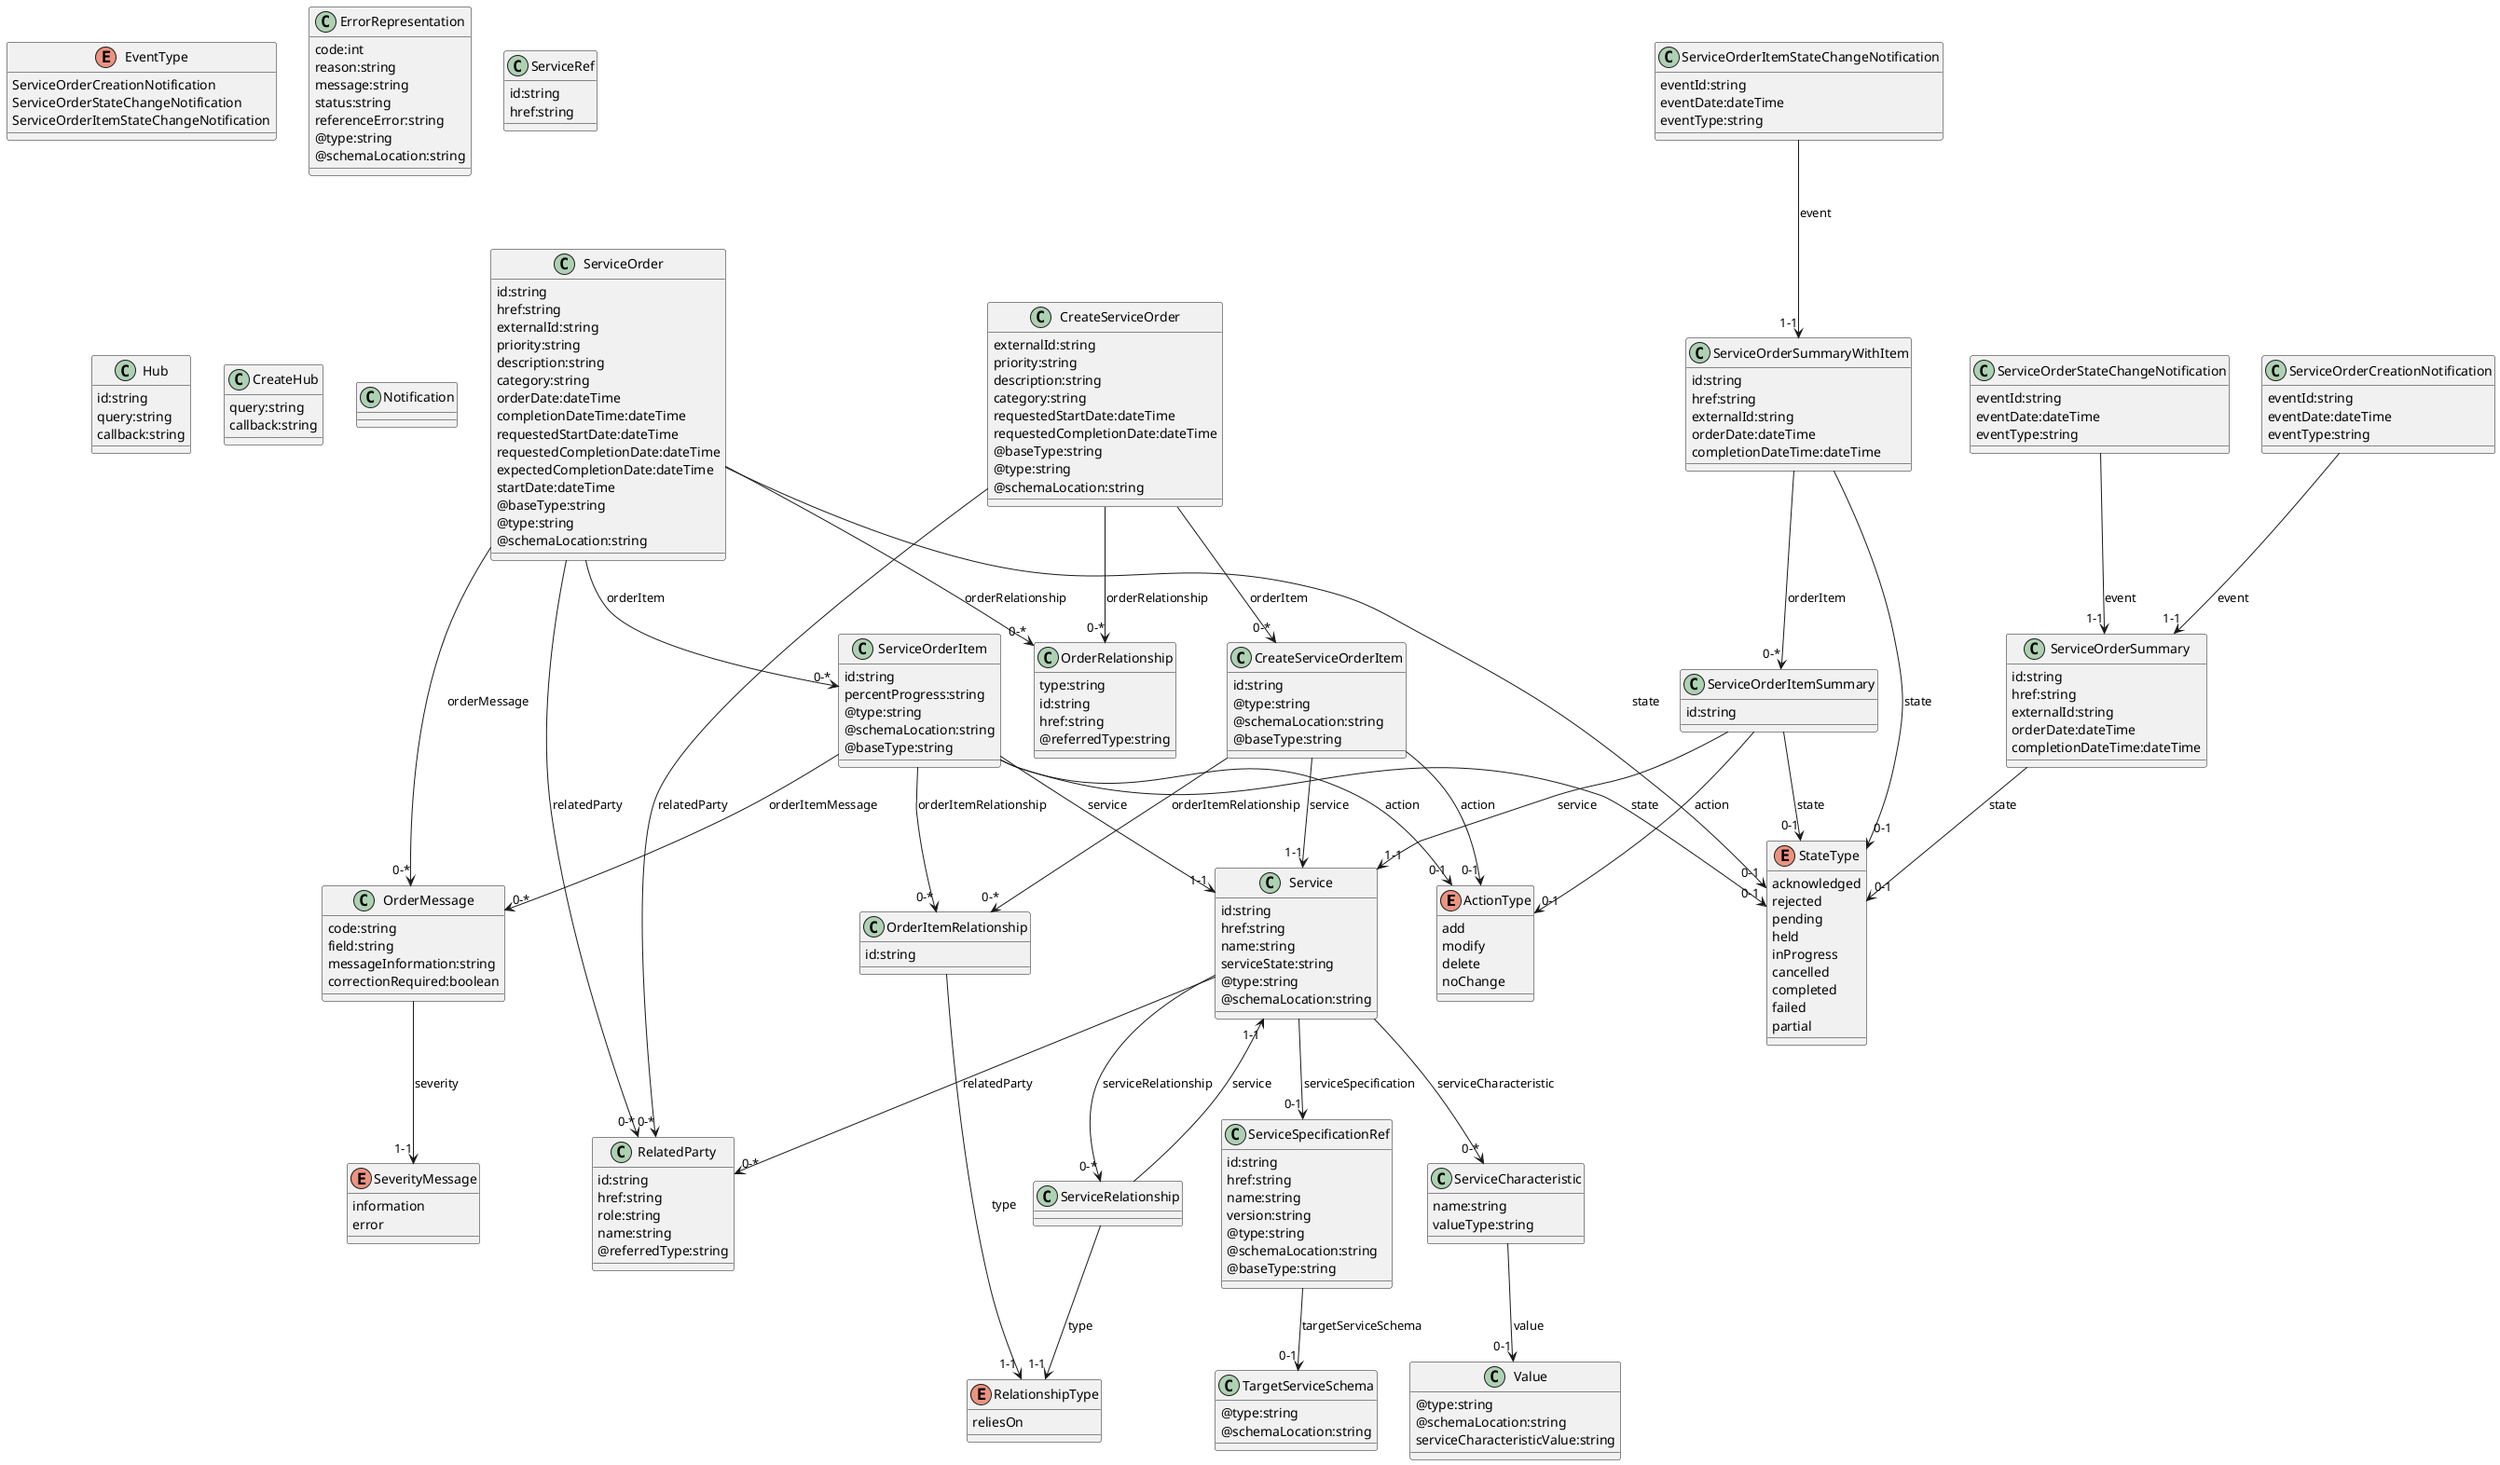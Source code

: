 @startuml

enum ActionType {
   add
   modify
   delete
   noChange
}
enum StateType {
   acknowledged
   rejected
   pending
   held
   inProgress
   cancelled
   completed
   failed
   partial
}
enum RelationshipType {
   reliesOn
}
enum EventType {
   ServiceOrderCreationNotification
   ServiceOrderStateChangeNotification
   ServiceOrderItemStateChangeNotification
}
enum SeverityMessage {
   information
   error
}

class ErrorRepresentation {
   code:int
   reason:string
   message:string
   status:string
   referenceError:string
   @type:string
   @schemaLocation:string
}

class ServiceRelationship
   ServiceRelationship --> "1-1" RelationshipType : type
   ServiceRelationship --> "1-1" Service : service

class ServiceRef {
   id:string
   href:string
}

class ServiceCharacteristic {
   name:string
   valueType:string
}
   ServiceCharacteristic --> "0-1" Value : value

class RelatedParty {
   id:string
   href:string
   role:string
   name:string
   @referredType:string
}

class ServiceSpecificationRef {
   id:string
   href:string
   name:string
   version:string
   @type:string
   @schemaLocation:string
   @baseType:string
}
   ServiceSpecificationRef --> "0-1" TargetServiceSchema : targetServiceSchema

class Service {
   id:string
   href:string
   name:string
   serviceState:string
   @type:string
   @schemaLocation:string
}
   Service --> "0-*" ServiceCharacteristic : serviceCharacteristic
   Service --> "0-*" ServiceRelationship : serviceRelationship
   Service --> "0-*" RelatedParty : relatedParty
   Service --> "0-1" ServiceSpecificationRef : serviceSpecification

class OrderItemRelationship {
   id:string
}
   OrderItemRelationship --> "1-1" RelationshipType : type

class ServiceOrderItem {
   id:string
   percentProgress:string
   @type:string
   @schemaLocation:string
   @baseType:string
}
   ServiceOrderItem --> "0-1" ActionType : action
   ServiceOrderItem --> "0-1" StateType : state
   ServiceOrderItem --> "0-*" OrderItemRelationship : orderItemRelationship
   ServiceOrderItem --> "1-1" Service : service
   ServiceOrderItem --> "0-*" OrderMessage : orderItemMessage

class ServiceOrder {
   id:string
   href:string
   externalId:string
   priority:string
   description:string
   category:string
   orderDate:dateTime
   completionDateTime:dateTime
   requestedStartDate:dateTime
   requestedCompletionDate:dateTime
   expectedCompletionDate:dateTime
   startDate:dateTime
   @baseType:string
   @type:string
   @schemaLocation:string
}
   ServiceOrder --> "0-1" StateType : state
   ServiceOrder --> "0-*" RelatedParty : relatedParty
   ServiceOrder --> "0-*" OrderRelationship : orderRelationship
   ServiceOrder --> "0-*" ServiceOrderItem : orderItem
   ServiceOrder --> "0-*" OrderMessage : orderMessage

class OrderRelationship {
   type:string
   id:string
   href:string
   @referredType:string
}

class TargetServiceSchema {
   @type:string
   @schemaLocation:string
}

class Value {
   @type:string
   @schemaLocation:string
   serviceCharacteristicValue:string
}

class CreateServiceOrderItem {
   id:string
   @type:string
   @schemaLocation:string
   @baseType:string
}
   CreateServiceOrderItem --> "0-1" ActionType : action
   CreateServiceOrderItem --> "0-*" OrderItemRelationship : orderItemRelationship
   CreateServiceOrderItem --> "1-1" Service : service

class CreateServiceOrder {
   externalId:string
   priority:string
   description:string
   category:string
   requestedStartDate:dateTime
   requestedCompletionDate:dateTime
   @baseType:string
   @type:string
   @schemaLocation:string
}
   CreateServiceOrder --> "0-*" RelatedParty : relatedParty
   CreateServiceOrder --> "0-*" OrderRelationship : orderRelationship
   CreateServiceOrder --> "0-*" CreateServiceOrderItem : orderItem

class Hub {
   id:string
   query:string
   callback:string
}

class CreateHub {
   query:string
   callback:string
}

class ServiceOrderSummary {
   id:string
   href:string
   externalId:string
   orderDate:dateTime
   completionDateTime:dateTime
}
   ServiceOrderSummary --> "0-1" StateType : state

class ServiceOrderCreationNotification {
   eventId:string
   eventDate:dateTime
   eventType:string
}
   ServiceOrderCreationNotification --> "1-1" ServiceOrderSummary : event

class Notification

class ServiceOrderStateChangeNotification {
   eventId:string
   eventDate:dateTime
   eventType:string
}
   ServiceOrderStateChangeNotification --> "1-1" ServiceOrderSummary : event

class ServiceOrderItemSummary {
   id:string
}
   ServiceOrderItemSummary --> "0-1" ActionType : action
   ServiceOrderItemSummary --> "0-1" StateType : state
   ServiceOrderItemSummary --> "1-1" Service : service

class ServiceOrderSummaryWithItem {
   id:string
   href:string
   externalId:string
   orderDate:dateTime
   completionDateTime:dateTime
}
   ServiceOrderSummaryWithItem --> "0-1" StateType : state
   ServiceOrderSummaryWithItem --> "0-*" ServiceOrderItemSummary : orderItem

class ServiceOrderItemStateChangeNotification {
   eventId:string
   eventDate:dateTime
   eventType:string
}
   ServiceOrderItemStateChangeNotification --> "1-1" ServiceOrderSummaryWithItem : event

class OrderMessage {
   code:string
   field:string
   messageInformation:string
   correctionRequired:boolean
}
   OrderMessage --> "1-1" SeverityMessage : severity

@enduml